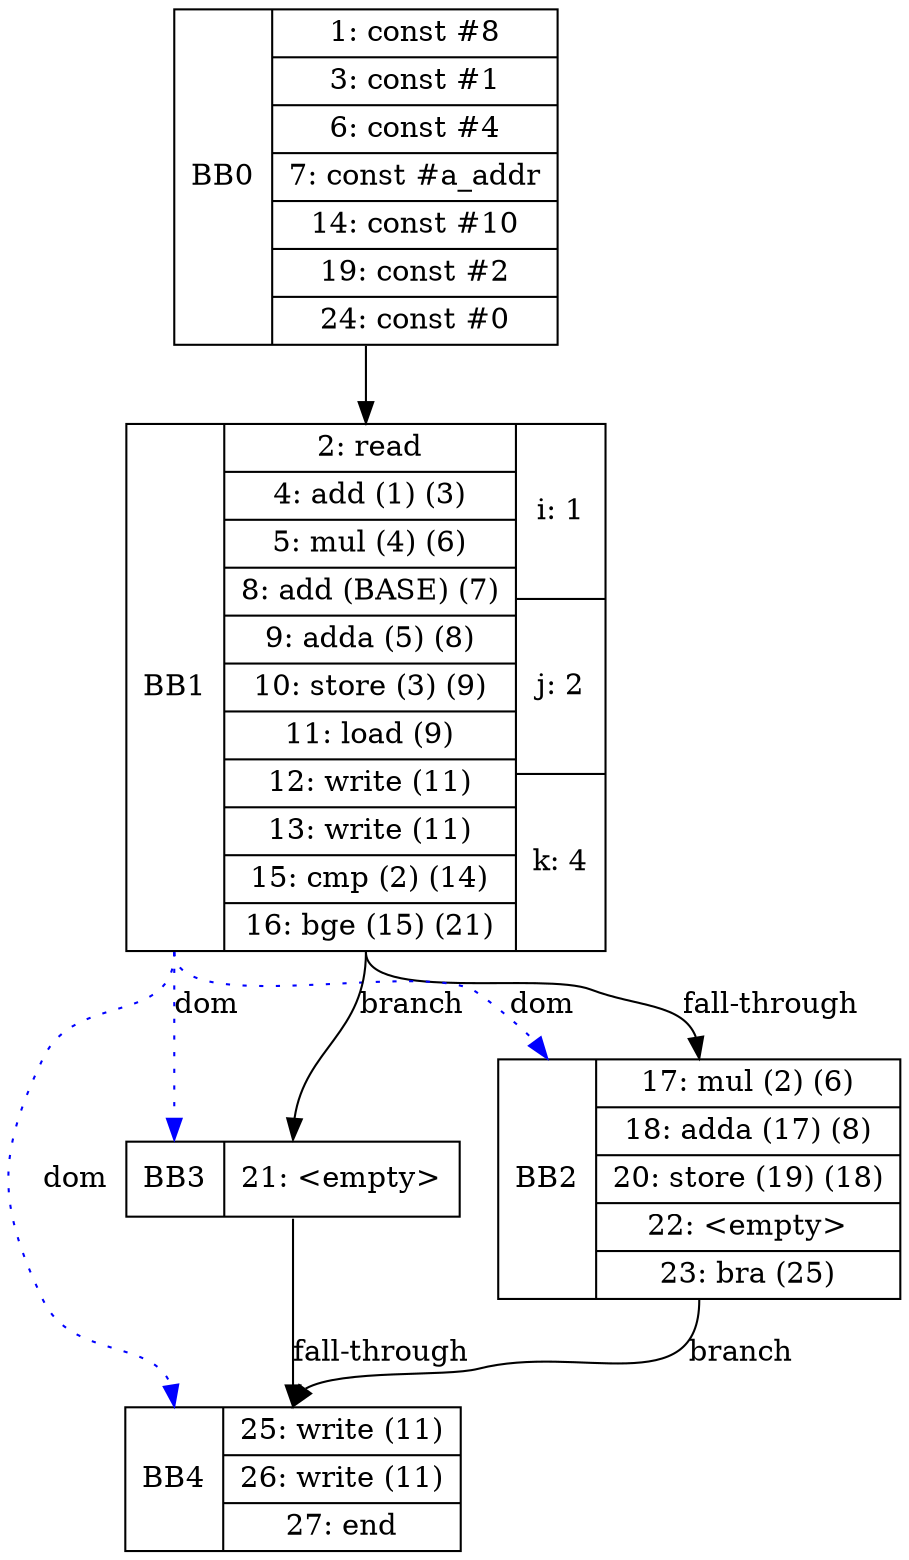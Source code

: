 digraph G {
bb0 [shape=record, label="<b>BB0 | {1: const #8|3: const #1|6: const #4|7: const #a_addr|14: const #10|19: const #2|24: const #0}"];
bb1 [shape=record, label="<b>BB1 | {2: read|4: add (1) (3)|5: mul (4) (6)|8: add (BASE) (7)|9: adda (5) (8)|10: store (3) (9)|11: load (9)|12: write (11)|13: write (11)|15: cmp (2) (14)|16: bge (15) (21)}| {i: 1 | j: 2 | k: 4}"];
bb2 [shape=record, label="<b>BB2 | {17: mul (2) (6)|18: adda (17) (8)|20: store (19) (18)|22: \<empty\>|23: bra (25)}"];
bb3 [shape=record, label="<b>BB3 | {21: \<empty\>}"];
bb4 [shape=record, label="<b>BB4 | {25: write (11)|26: write (11)|27: end}"];
bb0:s -> bb1:n ;
bb1:s -> bb2:n [label="fall-through"];
bb1:s -> bb3:n [label="branch"];
bb2:s -> bb4:n [label="branch"];
bb3:s -> bb4:n [label="fall-through"];
bb1:b -> bb2:b [color=blue, style=dotted, label="dom"];
bb1:b -> bb3:b [color=blue, style=dotted, label="dom"];
bb1:b -> bb4:b [color=blue, style=dotted, label="dom"];
}